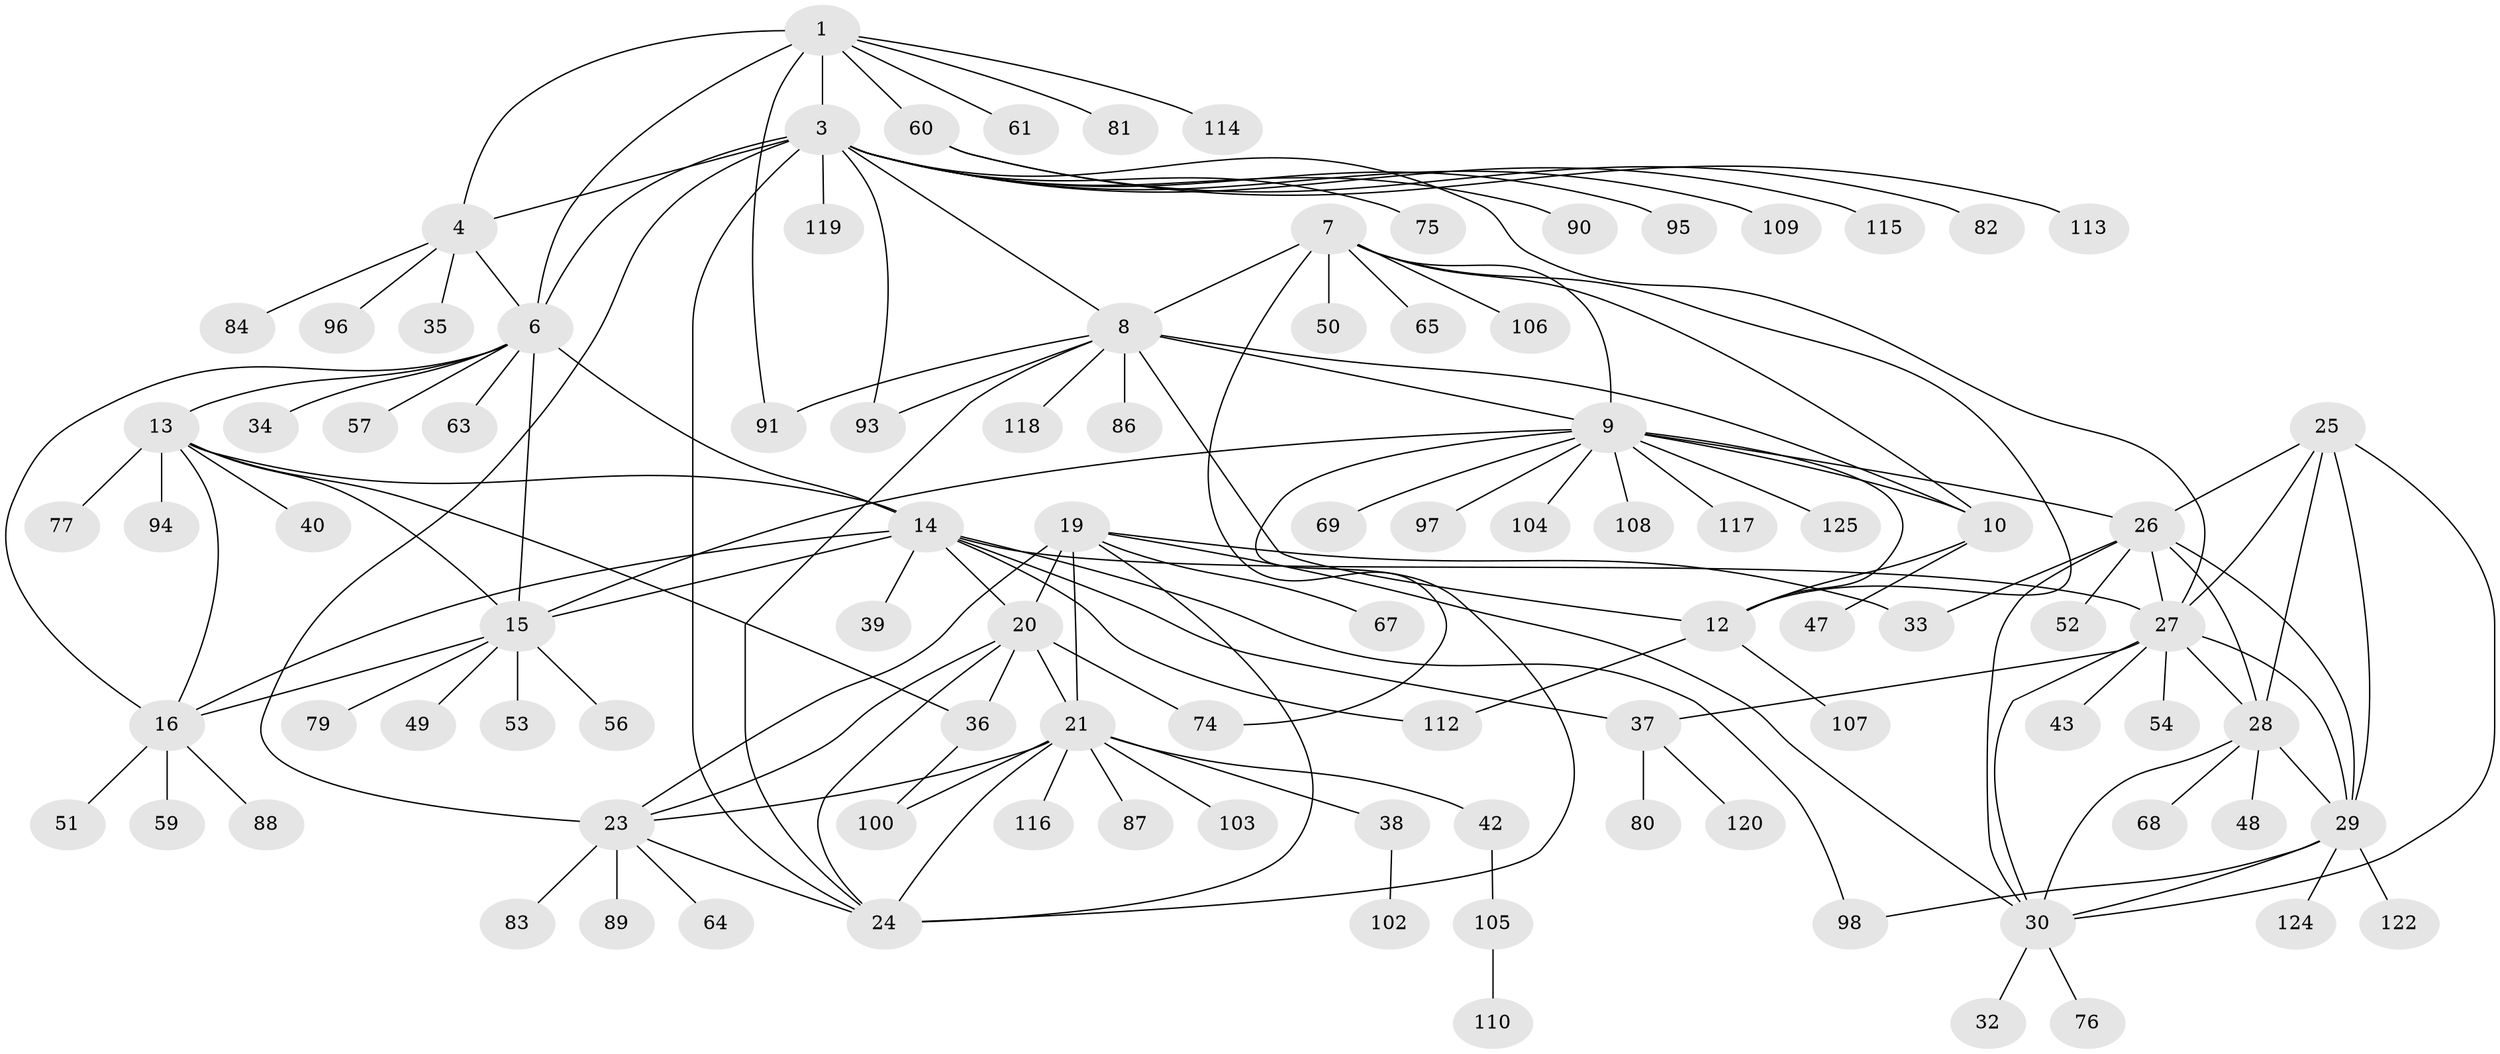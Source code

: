 // Generated by graph-tools (version 1.1) at 2025/52/02/27/25 19:52:14]
// undirected, 98 vertices, 145 edges
graph export_dot {
graph [start="1"]
  node [color=gray90,style=filled];
  1 [super="+2"];
  3 [super="+5"];
  4 [super="+45"];
  6 [super="+17"];
  7 [super="+99"];
  8 [super="+31"];
  9 [super="+11"];
  10 [super="+46"];
  12 [super="+111"];
  13 [super="+70"];
  14 [super="+62"];
  15 [super="+18"];
  16 [super="+41"];
  19 [super="+58"];
  20 [super="+44"];
  21 [super="+22"];
  23 [super="+123"];
  24 [super="+85"];
  25;
  26;
  27 [super="+92"];
  28 [super="+121"];
  29 [super="+101"];
  30 [super="+78"];
  32;
  33;
  34;
  35;
  36;
  37 [super="+66"];
  38;
  39;
  40;
  42 [super="+71"];
  43 [super="+55"];
  47;
  48;
  49;
  50 [super="+73"];
  51;
  52;
  53;
  54 [super="+72"];
  56;
  57;
  59;
  60;
  61;
  63;
  64;
  65;
  67;
  68;
  69;
  74;
  75;
  76;
  77;
  79;
  80;
  81;
  82;
  83;
  84;
  86;
  87;
  88;
  89;
  90;
  91;
  93;
  94;
  95;
  96;
  97;
  98;
  100;
  102;
  103;
  104;
  105;
  106;
  107;
  108;
  109;
  110;
  112;
  113;
  114;
  115;
  116;
  117;
  118;
  119;
  120;
  122;
  124;
  125;
  1 -- 3 [weight=4];
  1 -- 4 [weight=2];
  1 -- 6 [weight=2];
  1 -- 61;
  1 -- 81;
  1 -- 114;
  1 -- 91;
  1 -- 60;
  3 -- 4 [weight=2];
  3 -- 6 [weight=2];
  3 -- 8;
  3 -- 24;
  3 -- 75;
  3 -- 90;
  3 -- 93;
  3 -- 115;
  3 -- 109;
  3 -- 119;
  3 -- 27;
  3 -- 95;
  3 -- 23;
  4 -- 6;
  4 -- 35;
  4 -- 84;
  4 -- 96;
  6 -- 34;
  6 -- 63;
  6 -- 16;
  6 -- 57;
  6 -- 13;
  6 -- 14;
  6 -- 15 [weight=2];
  7 -- 8;
  7 -- 9 [weight=2];
  7 -- 10;
  7 -- 12;
  7 -- 50;
  7 -- 65;
  7 -- 74;
  7 -- 106;
  8 -- 9 [weight=2];
  8 -- 10;
  8 -- 12;
  8 -- 86;
  8 -- 91;
  8 -- 93;
  8 -- 118;
  8 -- 24;
  9 -- 10 [weight=2];
  9 -- 12 [weight=2];
  9 -- 24;
  9 -- 69;
  9 -- 104;
  9 -- 117;
  9 -- 97;
  9 -- 108;
  9 -- 26;
  9 -- 125;
  9 -- 15;
  10 -- 12;
  10 -- 47;
  12 -- 107;
  12 -- 112;
  13 -- 14;
  13 -- 15 [weight=2];
  13 -- 16;
  13 -- 36;
  13 -- 40;
  13 -- 77;
  13 -- 94;
  14 -- 15 [weight=2];
  14 -- 16;
  14 -- 20;
  14 -- 27;
  14 -- 39;
  14 -- 98;
  14 -- 112;
  14 -- 37;
  15 -- 16 [weight=2];
  15 -- 49;
  15 -- 56;
  15 -- 53;
  15 -- 79;
  16 -- 51;
  16 -- 59;
  16 -- 88;
  19 -- 20;
  19 -- 21 [weight=2];
  19 -- 23;
  19 -- 24;
  19 -- 30;
  19 -- 33;
  19 -- 67;
  20 -- 21 [weight=2];
  20 -- 23;
  20 -- 24;
  20 -- 36;
  20 -- 74;
  21 -- 23 [weight=2];
  21 -- 24 [weight=2];
  21 -- 38;
  21 -- 42;
  21 -- 116;
  21 -- 100;
  21 -- 103;
  21 -- 87;
  23 -- 24;
  23 -- 64;
  23 -- 83;
  23 -- 89;
  25 -- 26;
  25 -- 27;
  25 -- 28;
  25 -- 29;
  25 -- 30;
  26 -- 27;
  26 -- 28;
  26 -- 29;
  26 -- 30;
  26 -- 33;
  26 -- 52;
  27 -- 28;
  27 -- 29;
  27 -- 30;
  27 -- 37;
  27 -- 43;
  27 -- 54;
  28 -- 29;
  28 -- 30;
  28 -- 48;
  28 -- 68;
  29 -- 30;
  29 -- 98;
  29 -- 124;
  29 -- 122;
  30 -- 32;
  30 -- 76;
  36 -- 100;
  37 -- 80;
  37 -- 120;
  38 -- 102;
  42 -- 105;
  60 -- 82;
  60 -- 113;
  105 -- 110;
}
